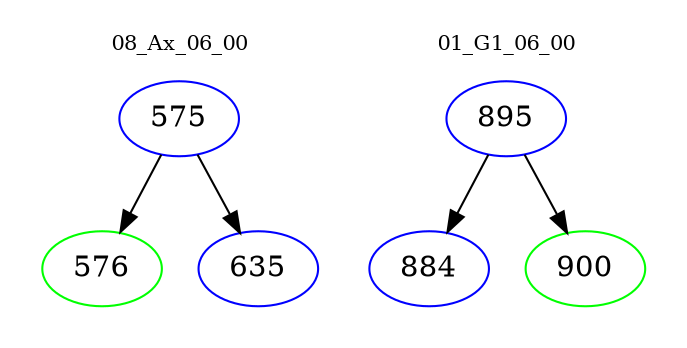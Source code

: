 digraph{
subgraph cluster_0 {
color = white
label = "08_Ax_06_00";
fontsize=10;
T0_575 [label="575", color="blue"]
T0_575 -> T0_576 [color="black"]
T0_576 [label="576", color="green"]
T0_575 -> T0_635 [color="black"]
T0_635 [label="635", color="blue"]
}
subgraph cluster_1 {
color = white
label = "01_G1_06_00";
fontsize=10;
T1_895 [label="895", color="blue"]
T1_895 -> T1_884 [color="black"]
T1_884 [label="884", color="blue"]
T1_895 -> T1_900 [color="black"]
T1_900 [label="900", color="green"]
}
}
